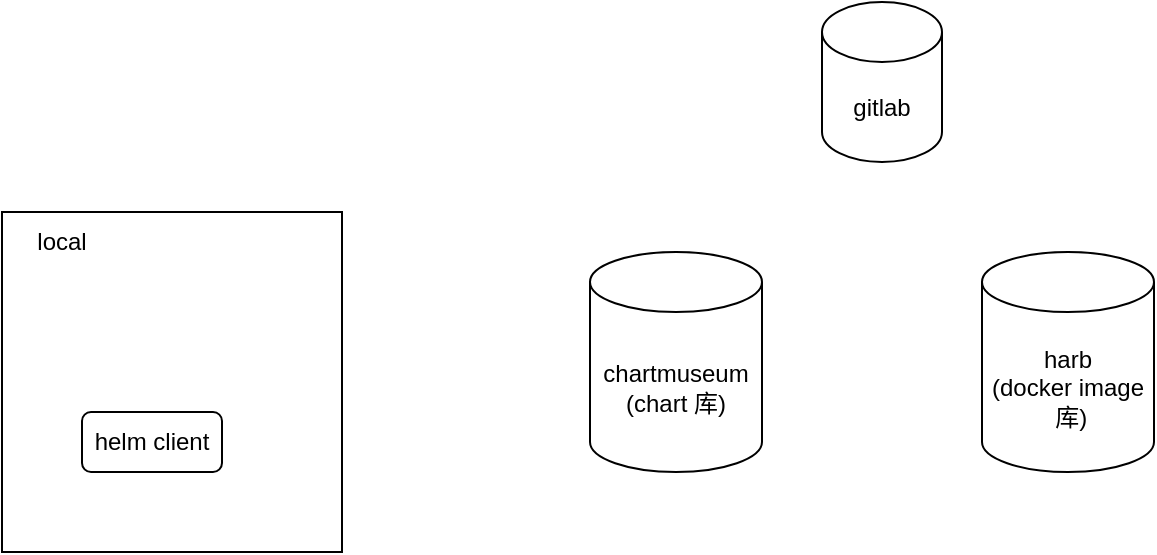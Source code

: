 <mxfile version="16.6.2" type="github">
  <diagram id="eb_H6o_Z9aRTCy94TlLp" name="Page-1">
    <mxGraphModel dx="946" dy="621" grid="1" gridSize="10" guides="1" tooltips="1" connect="1" arrows="1" fold="1" page="1" pageScale="1" pageWidth="827" pageHeight="1169" math="0" shadow="0">
      <root>
        <mxCell id="0" />
        <mxCell id="1" parent="0" />
        <mxCell id="u9iZ2-dE1JxDBq7BXTft-1" value="" style="whiteSpace=wrap;html=1;aspect=fixed;" vertex="1" parent="1">
          <mxGeometry x="60" y="170" width="170" height="170" as="geometry" />
        </mxCell>
        <mxCell id="u9iZ2-dE1JxDBq7BXTft-2" value="gitlab" style="shape=cylinder3;whiteSpace=wrap;html=1;boundedLbl=1;backgroundOutline=1;size=15;" vertex="1" parent="1">
          <mxGeometry x="470" y="65" width="60" height="80" as="geometry" />
        </mxCell>
        <mxCell id="u9iZ2-dE1JxDBq7BXTft-3" value="chartmuseum&lt;br&gt;(chart 库)" style="shape=cylinder3;whiteSpace=wrap;html=1;boundedLbl=1;backgroundOutline=1;size=15;" vertex="1" parent="1">
          <mxGeometry x="354" y="190" width="86" height="110" as="geometry" />
        </mxCell>
        <mxCell id="u9iZ2-dE1JxDBq7BXTft-4" value="harb&lt;br&gt;(docker image&lt;br&gt;&amp;nbsp;库)" style="shape=cylinder3;whiteSpace=wrap;html=1;boundedLbl=1;backgroundOutline=1;size=15;" vertex="1" parent="1">
          <mxGeometry x="550" y="190" width="86" height="110" as="geometry" />
        </mxCell>
        <mxCell id="u9iZ2-dE1JxDBq7BXTft-5" value="helm client" style="rounded=1;whiteSpace=wrap;html=1;" vertex="1" parent="1">
          <mxGeometry x="100" y="270" width="70" height="30" as="geometry" />
        </mxCell>
        <mxCell id="u9iZ2-dE1JxDBq7BXTft-6" value="local" style="text;html=1;strokeColor=none;fillColor=none;align=center;verticalAlign=middle;whiteSpace=wrap;rounded=0;" vertex="1" parent="1">
          <mxGeometry x="60" y="170" width="60" height="30" as="geometry" />
        </mxCell>
      </root>
    </mxGraphModel>
  </diagram>
</mxfile>
